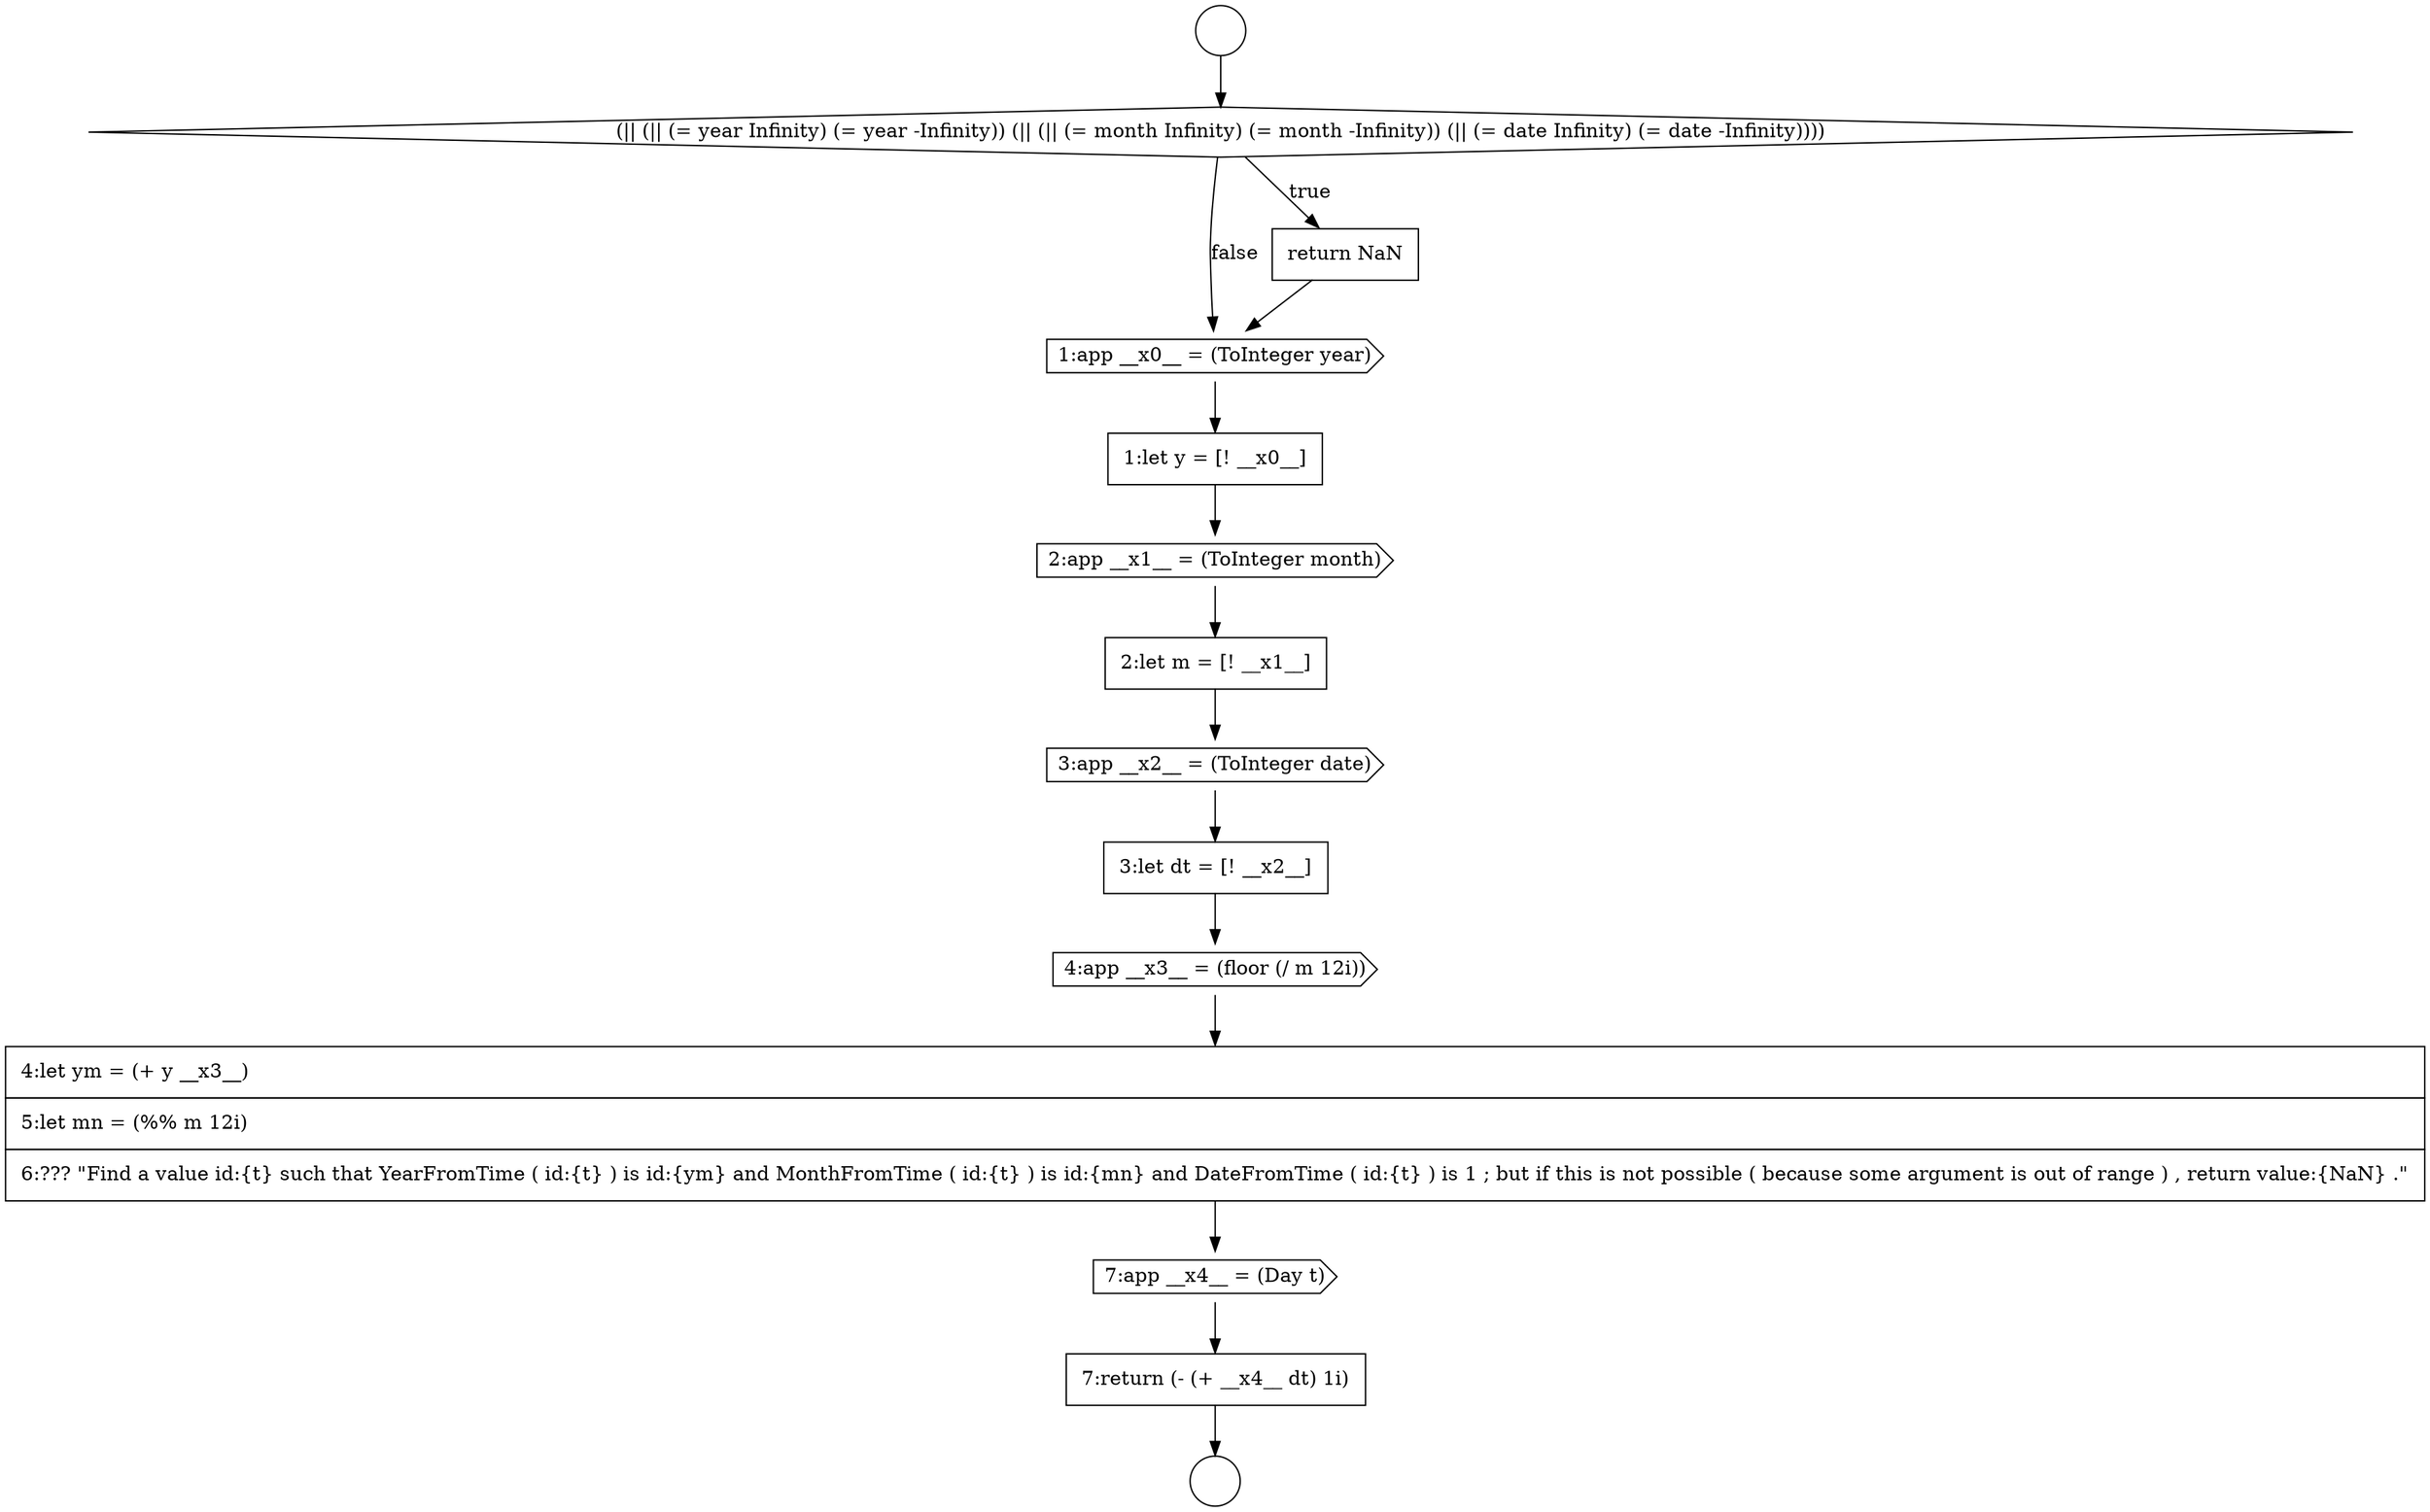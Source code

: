 digraph {
  node11445 [shape=none, margin=0, label=<<font color="black">
    <table border="0" cellborder="1" cellspacing="0" cellpadding="10">
      <tr><td align="left">7:return (- (+ __x4__ dt) 1i)</td></tr>
    </table>
  </font>> color="black" fillcolor="white" style=filled]
  node11440 [shape=cds, label=<<font color="black">3:app __x2__ = (ToInteger date)</font>> color="black" fillcolor="white" style=filled]
  node11436 [shape=cds, label=<<font color="black">1:app __x0__ = (ToInteger year)</font>> color="black" fillcolor="white" style=filled]
  node11441 [shape=none, margin=0, label=<<font color="black">
    <table border="0" cellborder="1" cellspacing="0" cellpadding="10">
      <tr><td align="left">3:let dt = [! __x2__]</td></tr>
    </table>
  </font>> color="black" fillcolor="white" style=filled]
  node11439 [shape=none, margin=0, label=<<font color="black">
    <table border="0" cellborder="1" cellspacing="0" cellpadding="10">
      <tr><td align="left">2:let m = [! __x1__]</td></tr>
    </table>
  </font>> color="black" fillcolor="white" style=filled]
  node11435 [shape=none, margin=0, label=<<font color="black">
    <table border="0" cellborder="1" cellspacing="0" cellpadding="10">
      <tr><td align="left">return NaN</td></tr>
    </table>
  </font>> color="black" fillcolor="white" style=filled]
  node11442 [shape=cds, label=<<font color="black">4:app __x3__ = (floor (/ m 12i))</font>> color="black" fillcolor="white" style=filled]
  node11432 [shape=circle label=" " color="black" fillcolor="white" style=filled]
  node11434 [shape=diamond, label=<<font color="black">(|| (|| (= year Infinity) (= year -Infinity)) (|| (|| (= month Infinity) (= month -Infinity)) (|| (= date Infinity) (= date -Infinity))))</font>> color="black" fillcolor="white" style=filled]
  node11438 [shape=cds, label=<<font color="black">2:app __x1__ = (ToInteger month)</font>> color="black" fillcolor="white" style=filled]
  node11443 [shape=none, margin=0, label=<<font color="black">
    <table border="0" cellborder="1" cellspacing="0" cellpadding="10">
      <tr><td align="left">4:let ym = (+ y __x3__)</td></tr>
      <tr><td align="left">5:let mn = (%% m 12i)</td></tr>
      <tr><td align="left">6:??? &quot;Find a value id:{t} such that YearFromTime ( id:{t} ) is id:{ym} and MonthFromTime ( id:{t} ) is id:{mn} and DateFromTime ( id:{t} ) is 1 ; but if this is not possible ( because some argument is out of range ) , return value:{NaN} .&quot;</td></tr>
    </table>
  </font>> color="black" fillcolor="white" style=filled]
  node11433 [shape=circle label=" " color="black" fillcolor="white" style=filled]
  node11437 [shape=none, margin=0, label=<<font color="black">
    <table border="0" cellborder="1" cellspacing="0" cellpadding="10">
      <tr><td align="left">1:let y = [! __x0__]</td></tr>
    </table>
  </font>> color="black" fillcolor="white" style=filled]
  node11444 [shape=cds, label=<<font color="black">7:app __x4__ = (Day t)</font>> color="black" fillcolor="white" style=filled]
  node11441 -> node11442 [ color="black"]
  node11444 -> node11445 [ color="black"]
  node11445 -> node11433 [ color="black"]
  node11442 -> node11443 [ color="black"]
  node11443 -> node11444 [ color="black"]
  node11432 -> node11434 [ color="black"]
  node11435 -> node11436 [ color="black"]
  node11438 -> node11439 [ color="black"]
  node11439 -> node11440 [ color="black"]
  node11434 -> node11435 [label=<<font color="black">true</font>> color="black"]
  node11434 -> node11436 [label=<<font color="black">false</font>> color="black"]
  node11436 -> node11437 [ color="black"]
  node11440 -> node11441 [ color="black"]
  node11437 -> node11438 [ color="black"]
}
